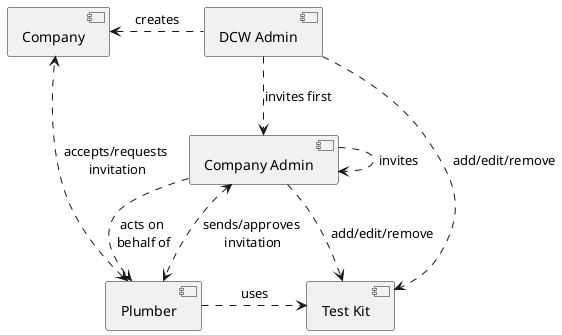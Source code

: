 @startuml Company Module

[DCW Admin] .left.> [Company] : creates

[DCW Admin] .down.> [Company Admin] : invites first

[Company Admin] ..> [Company Admin] : invites

[Company Admin] <..> [Plumber] : sends/approves \ninvitation
[Company Admin] ..> [Plumber] : acts on \nbehalf of
[Plumber] <..> [Company] : accepts/requests \ninvitation

[DCW Admin] ..> [Test Kit] : add/edit/remove
[Company Admin] ..> [Test Kit] : add/edit/remove
[Plumber] .right.> [Test Kit] : uses

@enduml